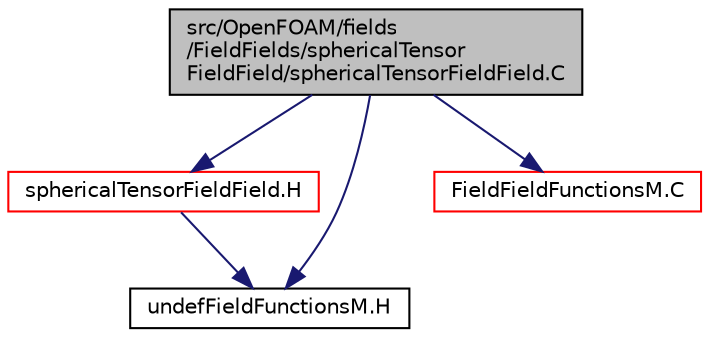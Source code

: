 digraph "src/OpenFOAM/fields/FieldFields/sphericalTensorFieldField/sphericalTensorFieldField.C"
{
  bgcolor="transparent";
  edge [fontname="Helvetica",fontsize="10",labelfontname="Helvetica",labelfontsize="10"];
  node [fontname="Helvetica",fontsize="10",shape=record];
  Node1 [label="src/OpenFOAM/fields\l/FieldFields/sphericalTensor\lFieldField/sphericalTensorFieldField.C",height=0.2,width=0.4,color="black", fillcolor="grey75", style="filled", fontcolor="black"];
  Node1 -> Node2 [color="midnightblue",fontsize="10",style="solid",fontname="Helvetica"];
  Node2 [label="sphericalTensorFieldField.H",height=0.2,width=0.4,color="red",URL="$a07944.html",tooltip="Specialisation of FieldField<Field, T> for sphericalTensor. "];
  Node2 -> Node3 [color="midnightblue",fontsize="10",style="solid",fontname="Helvetica"];
  Node3 [label="undefFieldFunctionsM.H",height=0.2,width=0.4,color="black",URL="$a07976.html"];
  Node1 -> Node4 [color="midnightblue",fontsize="10",style="solid",fontname="Helvetica"];
  Node4 [label="FieldFieldFunctionsM.C",height=0.2,width=0.4,color="red",URL="$a07935.html"];
  Node1 -> Node3 [color="midnightblue",fontsize="10",style="solid",fontname="Helvetica"];
}
